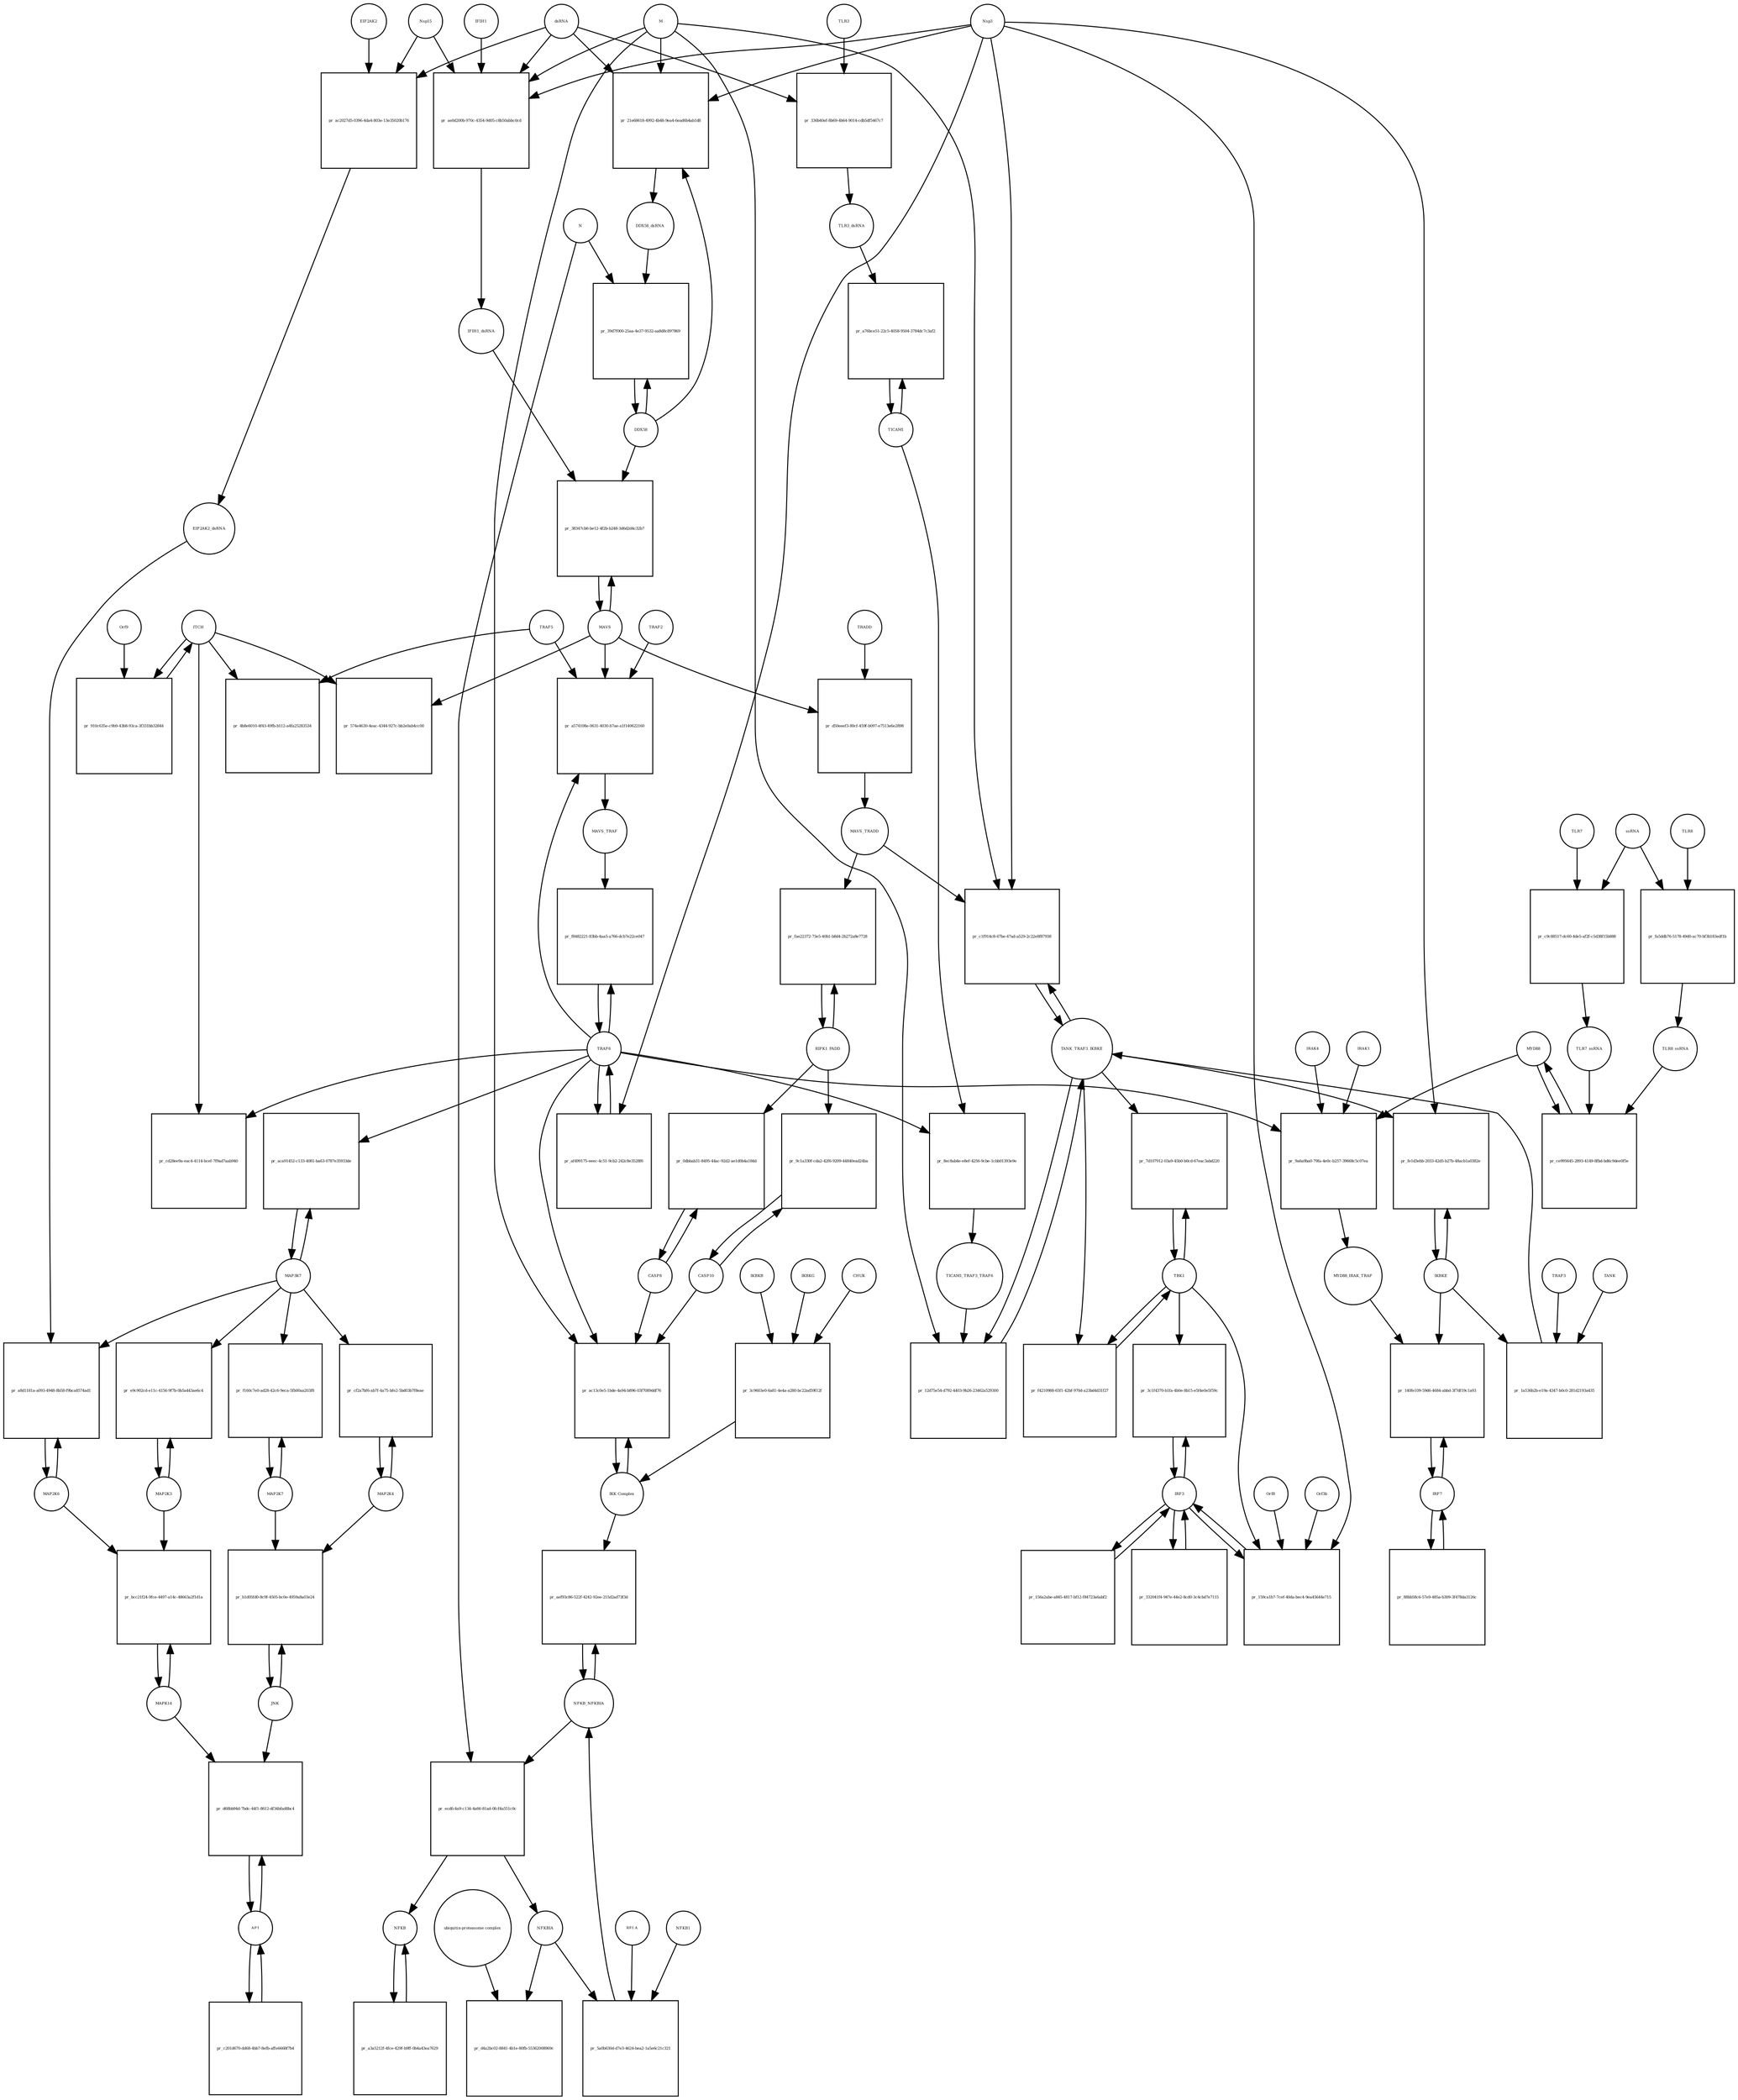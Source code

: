 strict digraph  {
dsRNA [annotation="", bipartite=0, cls="nucleic acid feature", fontsize=4, label=dsRNA, shape=circle];
"pr_21e68618-4992-4b48-9ea4-6ead6b4ab1d8" [annotation="", bipartite=1, cls=process, fontsize=4, label="pr_21e68618-4992-4b48-9ea4-6ead6b4ab1d8", shape=square];
DDX58_dsRNA [annotation="", bipartite=0, cls=complex, fontsize=4, label=DDX58_dsRNA, shape=circle];
M [annotation=urn_miriam_ncbiprotein_1796318601, bipartite=0, cls=macromolecule, fontsize=4, label=M, shape=circle];
Nsp3 [annotation=urn_miriam_ncbiprotein_1802476807, bipartite=0, cls=macromolecule, fontsize=4, label=Nsp3, shape=circle];
DDX58 [annotation=urn_miriam_hgnc_19102, bipartite=0, cls=macromolecule, fontsize=4, label=DDX58, shape=circle];
"pr_ae0d200b-970c-4354-9d05-c8b50abbc0cd" [annotation="", bipartite=1, cls=process, fontsize=4, label="pr_ae0d200b-970c-4354-9d05-c8b50abbc0cd", shape=square];
IFIH1_dsRNA [annotation="", bipartite=0, cls=complex, fontsize=4, label=IFIH1_dsRNA, shape=circle];
Nsp15 [annotation=urn_miriam_ncbiprotein_1802476818, bipartite=0, cls=macromolecule, fontsize=4, label=Nsp15, shape=circle];
IFIH1 [annotation=urn_miriam_hgnc_18873, bipartite=0, cls=macromolecule, fontsize=4, label=IFIH1, shape=circle];
"pr_39d7f000-25aa-4e37-9532-aa8d8c897869" [annotation="", bipartite=1, cls=process, fontsize=4, label="pr_39d7f000-25aa-4e37-9532-aa8d8c897869", shape=square];
N [annotation=urn_miriam_ncbiprotein_1798174255, bipartite=0, cls=macromolecule, fontsize=4, label=N, shape=circle];
MAVS [annotation=urn_miriam_hgnc_29233, bipartite=0, cls="macromolecule multimer", fontsize=4, label=MAVS, shape=circle];
"pr_38347cb6-be12-4f2b-b248-3d6d2d4c32b7" [annotation="", bipartite=1, cls=process, fontsize=4, label="pr_38347cb6-be12-4f2b-b248-3d6d2d4c32b7", shape=square];
NFKB [annotation="", bipartite=0, cls=complex, fontsize=4, label=NFKB, shape=circle];
"pr_a3a5212f-4fce-429f-b9ff-0b4a43ea7629" [annotation="", bipartite=1, cls=process, fontsize=4, label="pr_a3a5212f-4fce-429f-b9ff-0b4a43ea7629", shape=square];
NFKBIA [annotation=urn_miriam_hgnc_7797, bipartite=0, cls=macromolecule, fontsize=4, label=NFKBIA, shape=circle];
"pr_d4a2bc02-8841-4b1e-80fb-55362008969c" [annotation="", bipartite=1, cls=process, fontsize=4, label="pr_d4a2bc02-8841-4b1e-80fb-55362008969c", shape=square];
"ubiquitin-proteasome complex" [annotation="", bipartite=0, cls=complex, fontsize=4, label="ubiquitin-proteasome complex", shape=circle];
IRF3 [annotation=urn_miriam_hgnc_6118, bipartite=0, cls="macromolecule multimer", fontsize=4, label=IRF3, shape=circle];
"pr_3c1f4370-b1fa-4b0e-8b15-e5f4e0e5f59c" [annotation="", bipartite=1, cls=process, fontsize=4, label="pr_3c1f4370-b1fa-4b0e-8b15-e5f4e0e5f59c", shape=square];
TBK1 [annotation="", bipartite=0, cls=macromolecule, fontsize=4, label=TBK1, shape=circle];
"pr_156a2abe-a845-4817-bf12-f84723a6abf2" [annotation="", bipartite=1, cls=process, fontsize=4, label="pr_156a2abe-a845-4817-bf12-f84723a6abf2", shape=square];
"pr_159ca1b7-7cef-40da-bec4-9ea45644e715" [annotation="", bipartite=1, cls=process, fontsize=4, label="pr_159ca1b7-7cef-40da-bec4-9ea45644e715", shape=square];
Orf3b [annotation=urn_miriam_uniprot_P59633, bipartite=0, cls=macromolecule, fontsize=4, label=Orf3b, shape=circle];
Orf8 [annotation=urn_miriam_ncbiprotein_1796318604, bipartite=0, cls=macromolecule, fontsize=4, label=Orf8, shape=circle];
IRF7 [annotation=urn_miriam_hgnc_6122, bipartite=0, cls="macromolecule multimer", fontsize=4, label=IRF7, shape=circle];
"pr_140fe109-59d6-4684-abbd-3f7df19c1a93" [annotation="", bipartite=1, cls=process, fontsize=4, label="pr_140fe109-59d6-4684-abbd-3f7df19c1a93", shape=square];
IKBKE [annotation=urn_miriam_hgnc_14552, bipartite=0, cls=macromolecule, fontsize=4, label=IKBKE, shape=circle];
MYD88_IRAK_TRAF [annotation="", bipartite=0, cls=complex, fontsize=4, label=MYD88_IRAK_TRAF, shape=circle];
"pr_332041f4-947e-44e2-8cd0-3c4cbd7e7115" [annotation="", bipartite=1, cls=process, fontsize=4, label="pr_332041f4-947e-44e2-8cd0-3c4cbd7e7115", shape=square];
"pr_88bb58c6-57e9-485a-b309-3f478da3126c" [annotation="", bipartite=1, cls=process, fontsize=4, label="pr_88bb58c6-57e9-485a-b309-3f478da3126c", shape=square];
TRAF6 [annotation=urn_miriam_hgnc_12036, bipartite=0, cls=macromolecule, fontsize=4, label=TRAF6, shape=circle];
"pr_f8482221-83bb-4aa5-a766-dcb7e22ce047" [annotation="", bipartite=1, cls=process, fontsize=4, label="pr_f8482221-83bb-4aa5-a766-dcb7e22ce047", shape=square];
MAVS_TRAF [annotation="", bipartite=0, cls=complex, fontsize=4, label=MAVS_TRAF, shape=circle];
"pr_574e4630-4eac-4344-927c-bb2e0ab4cc00" [annotation="", bipartite=1, cls=process, fontsize=4, label="pr_574e4630-4eac-4344-927c-bb2e0ab4cc00", shape=square];
ITCH [annotation="", bipartite=0, cls=macromolecule, fontsize=4, label=ITCH, shape=circle];
TRAF5 [annotation=urn_miriam_hgnc_12035, bipartite=0, cls=macromolecule, fontsize=4, label=TRAF5, shape=circle];
"pr_4b8e6010-4f43-49fb-b112-a4fa25283534" [annotation="", bipartite=1, cls=process, fontsize=4, label="pr_4b8e6010-4f43-49fb-b112-a4fa25283534", shape=square];
"pr_cd28ee9a-eac4-4114-bcef-7f9ad7aab940" [annotation="", bipartite=1, cls=process, fontsize=4, label="pr_cd28ee9a-eac4-4114-bcef-7f9ad7aab940", shape=square];
TICAM1 [annotation=urn_miriam_hgnc_18348, bipartite=0, cls=macromolecule, fontsize=4, label=TICAM1, shape=circle];
"pr_a76bce51-22c5-4058-9504-3784dc7c3af2" [annotation="", bipartite=1, cls=process, fontsize=4, label="pr_a76bce51-22c5-4058-9504-3784dc7c3af2", shape=square];
TLR3_dsRNA [annotation="", bipartite=0, cls=complex, fontsize=4, label=TLR3_dsRNA, shape=circle];
TLR3 [annotation=urn_miriam_hgnc_11849, bipartite=0, cls="macromolecule multimer", fontsize=4, label=TLR3, shape=circle];
"pr_336b40ef-8b69-4b64-9014-cdb5df5467c7" [annotation="", bipartite=1, cls=process, fontsize=4, label="pr_336b40ef-8b69-4b64-9014-cdb5df5467c7", shape=square];
"pr_8ec8ab4e-e8ef-4256-9cbe-1cbb01393e9e" [annotation="", bipartite=1, cls=process, fontsize=4, label="pr_8ec8ab4e-e8ef-4256-9cbe-1cbb01393e9e", shape=square];
TICAM1_TRAF3_TRAF6 [annotation="", bipartite=0, cls=complex, fontsize=4, label=TICAM1_TRAF3_TRAF6, shape=circle];
TANK_TRAF3_IKBKE [annotation="", bipartite=0, cls=complex, fontsize=4, label=TANK_TRAF3_IKBKE, shape=circle];
"pr_12d75e54-d792-4403-9b26-23462a529300" [annotation="", bipartite=1, cls=process, fontsize=4, label="pr_12d75e54-d792-4403-9b26-23462a529300", shape=square];
"pr_7d107912-03a9-45b0-b0cd-67eac3abd220" [annotation="", bipartite=1, cls=process, fontsize=4, label="pr_7d107912-03a9-45b0-b0cd-67eac3abd220", shape=square];
"pr_fe1d3ebb-2033-42d5-b27b-48acb1a0382e" [annotation="", bipartite=1, cls=process, fontsize=4, label="pr_fe1d3ebb-2033-42d5-b27b-48acb1a0382e", shape=square];
MYD88 [annotation="", bipartite=0, cls=macromolecule, fontsize=4, label=MYD88, shape=circle];
"pr_9a6a9ba0-79fa-4e0c-b257-39668c5c07ea" [annotation="", bipartite=1, cls=process, fontsize=4, label="pr_9a6a9ba0-79fa-4e0c-b257-39668c5c07ea", shape=square];
IRAK1 [annotation=urn_miriam_hgnc_6112, bipartite=0, cls=macromolecule, fontsize=4, label=IRAK1, shape=circle];
IRAK4 [annotation=urn_miriam_hgnc_17967, bipartite=0, cls=macromolecule, fontsize=4, label=IRAK4, shape=circle];
TLR7 [annotation=urn_miriam_hgnc_15631, bipartite=0, cls=macromolecule, fontsize=4, label=TLR7, shape=circle];
"pr_c9c88517-dc60-4de5-af2f-c5d38f15b888" [annotation="", bipartite=1, cls=process, fontsize=4, label="pr_c9c88517-dc60-4de5-af2f-c5d38f15b888", shape=square];
TLR7_ssRNA [annotation="", bipartite=0, cls=complex, fontsize=4, label=TLR7_ssRNA, shape=circle];
ssRNA [annotation="", bipartite=0, cls="nucleic acid feature", fontsize=4, label=ssRNA, shape=circle];
TLR8 [annotation=urn_miriam_hgnc_15632, bipartite=0, cls=macromolecule, fontsize=4, label=TLR8, shape=circle];
"pr_fa5ddb76-5178-49d0-ac70-bf3b183edf1b" [annotation="", bipartite=1, cls=process, fontsize=4, label="pr_fa5ddb76-5178-49d0-ac70-bf3b183edf1b", shape=square];
TLR8_ssRNA [annotation="", bipartite=0, cls=complex, fontsize=4, label=TLR8_ssRNA, shape=circle];
"pr_ce995645-2893-4149-8fbd-bd6c9dee0f5e" [annotation="", bipartite=1, cls=process, fontsize=4, label="pr_ce995645-2893-4149-8fbd-bd6c9dee0f5e", shape=square];
MAP3K7 [annotation="", bipartite=0, cls=macromolecule, fontsize=4, label=MAP3K7, shape=circle];
"pr_aca91452-c133-4081-ba63-0787e35933de" [annotation="", bipartite=1, cls=process, fontsize=4, label="pr_aca91452-c133-4081-ba63-0787e35933de", shape=square];
TRAF2 [annotation=urn_miriam_hgnc_12032, bipartite=0, cls=macromolecule, fontsize=4, label=TRAF2, shape=circle];
"pr_a574108e-0631-4030-b7ae-a1f140622160" [annotation="", bipartite=1, cls=process, fontsize=4, label="pr_a574108e-0631-4030-b7ae-a1f140622160", shape=square];
"pr_910c635e-c9b9-43b8-93ca-3f331bb32844" [annotation="", bipartite=1, cls=process, fontsize=4, label="pr_910c635e-c9b9-43b8-93ca-3f331bb32844", shape=square];
Orf9 [annotation=urn_miriam_uniprot_P59636, bipartite=0, cls=macromolecule, fontsize=4, label=Orf9, shape=circle];
"pr_d50eeef3-80cf-459f-b097-e7513e6e2898" [annotation="", bipartite=1, cls=process, fontsize=4, label="pr_d50eeef3-80cf-459f-b097-e7513e6e2898", shape=square];
MAVS_TRADD [annotation="", bipartite=0, cls=complex, fontsize=4, label=MAVS_TRADD, shape=circle];
TRADD [annotation=urn_miriam_hgnc_12030, bipartite=0, cls=macromolecule, fontsize=4, label=TRADD, shape=circle];
"pr_af499175-eeec-4c51-9cb2-242c8e3528f6" [annotation="", bipartite=1, cls=process, fontsize=4, label="pr_af499175-eeec-4c51-9cb2-242c8e3528f6", shape=square];
AP1 [annotation="", bipartite=0, cls=complex, fontsize=4, label=AP1, shape=circle];
"pr_d68bb94d-7bdc-44f1-8612-df34bfad8bc4" [annotation="", bipartite=1, cls=process, fontsize=4, label="pr_d68bb94d-7bdc-44f1-8612-df34bfad8bc4", shape=square];
MAPK14 [annotation="", bipartite=0, cls=macromolecule, fontsize=4, label=MAPK14, shape=circle];
JNK [annotation="", bipartite=0, cls=complex, fontsize=4, label=JNK, shape=circle];
"pr_b1d05fd0-8c9f-4505-bc0e-4959a8a03e24" [annotation="", bipartite=1, cls=process, fontsize=4, label="pr_b1d05fd0-8c9f-4505-bc0e-4959a8a03e24", shape=square];
MAP2K7 [annotation="", bipartite=0, cls=macromolecule, fontsize=4, label=MAP2K7, shape=circle];
MAP2K4 [annotation="", bipartite=0, cls=macromolecule, fontsize=4, label=MAP2K4, shape=circle];
"pr_cf2a7bf6-ab7f-4a75-bfe2-5bd03b7f8eae" [annotation="", bipartite=1, cls=process, fontsize=4, label="pr_cf2a7bf6-ab7f-4a75-bfe2-5bd03b7f8eae", shape=square];
"pr_f160c7e0-ad28-42c6-9eca-5fb00aa203f8" [annotation="", bipartite=1, cls=process, fontsize=4, label="pr_f160c7e0-ad28-42c6-9eca-5fb00aa203f8", shape=square];
MAP2K3 [annotation="", bipartite=0, cls=macromolecule, fontsize=4, label=MAP2K3, shape=circle];
"pr_e9c902cd-e11c-4156-9f7b-0b5a443ae6c4" [annotation="", bipartite=1, cls=process, fontsize=4, label="pr_e9c902cd-e11c-4156-9f7b-0b5a443ae6c4", shape=square];
MAP2K6 [annotation="", bipartite=0, cls=macromolecule, fontsize=4, label=MAP2K6, shape=circle];
"pr_a8d1181a-a093-4948-8b58-f9bca8574ad1" [annotation="", bipartite=1, cls=process, fontsize=4, label="pr_a8d1181a-a093-4948-8b58-f9bca8574ad1", shape=square];
EIF2AK2_dsRNA [annotation="", bipartite=0, cls=complex, fontsize=4, label=EIF2AK2_dsRNA, shape=circle];
"pr_ac2027d5-0396-4da4-803e-13e35020b176" [annotation="", bipartite=1, cls=process, fontsize=4, label="pr_ac2027d5-0396-4da4-803e-13e35020b176", shape=square];
EIF2AK2 [annotation=urn_miriam_hgnc_9437, bipartite=0, cls=macromolecule, fontsize=4, label=EIF2AK2, shape=circle];
RIPK1_FADD [annotation="", bipartite=0, cls=complex, fontsize=4, label=RIPK1_FADD, shape=circle];
"pr_fae22372-73e5-40b1-b8d4-2b272a8e7728" [annotation="", bipartite=1, cls=process, fontsize=4, label="pr_fae22372-73e5-40b1-b8d4-2b272a8e7728", shape=square];
CASP8 [annotation="", bipartite=0, cls=macromolecule, fontsize=4, label=CASP8, shape=circle];
"pr_0dbbab31-8495-44ac-92d2-ae1d0b4a184d" [annotation="", bipartite=1, cls=process, fontsize=4, label="pr_0dbbab31-8495-44ac-92d2-ae1d0b4a184d", shape=square];
CASP10 [annotation="", bipartite=0, cls=macromolecule, fontsize=4, label=CASP10, shape=circle];
"pr_9c1a330f-cda2-42f6-9209-44840ead24ba" [annotation="", bipartite=1, cls=process, fontsize=4, label="pr_9c1a330f-cda2-42f6-9209-44840ead24ba", shape=square];
NFKB_NFKBIA [annotation="", bipartite=0, cls=complex, fontsize=4, label=NFKB_NFKBIA, shape=circle];
"pr_aef93c86-522f-4242-92ee-215d2ad73f3d" [annotation="", bipartite=1, cls=process, fontsize=4, label="pr_aef93c86-522f-4242-92ee-215d2ad73f3d", shape=square];
"IKK Complex" [annotation="", bipartite=0, cls=complex, fontsize=4, label="IKK Complex", shape=circle];
"pr_ecdfc4a9-c134-4a66-81ad-0fcf4a551c0c" [annotation="", bipartite=1, cls=process, fontsize=4, label="pr_ecdfc4a9-c134-4a66-81ad-0fcf4a551c0c", shape=square];
"pr_c201d670-dd68-4bb7-8efb-affe6668f7b4" [annotation="", bipartite=1, cls=process, fontsize=4, label="pr_c201d670-dd68-4bb7-8efb-affe6668f7b4", shape=square];
"pr_ac13c0e5-1bde-4a94-b896-03f7089ddf76" [annotation="", bipartite=1, cls=process, fontsize=4, label="pr_ac13c0e5-1bde-4a94-b896-03f7089ddf76", shape=square];
"pr_5a0b630d-d7e3-4624-bea2-1a5e6c21c321" [annotation="", bipartite=1, cls=process, fontsize=4, label="pr_5a0b630d-d7e3-4624-bea2-1a5e6c21c321", shape=square];
RELA [annotation="", bipartite=0, cls=macromolecule, fontsize=4, label=RELA, shape=circle];
NFKB1 [annotation="", bipartite=0, cls=macromolecule, fontsize=4, label=NFKB1, shape=circle];
IKBKG [annotation="", bipartite=0, cls=macromolecule, fontsize=4, label=IKBKG, shape=circle];
"pr_3c9603e0-6a81-4e4a-a280-bc22ad59f12f" [annotation="", bipartite=1, cls=process, fontsize=4, label="pr_3c9603e0-6a81-4e4a-a280-bc22ad59f12f", shape=square];
CHUK [annotation="", bipartite=0, cls=macromolecule, fontsize=4, label=CHUK, shape=circle];
IKBKB [annotation="", bipartite=0, cls=macromolecule, fontsize=4, label=IKBKB, shape=circle];
"pr_c1f914c8-67be-47ad-a529-2c22e8f87938" [annotation="", bipartite=1, cls=process, fontsize=4, label="pr_c1f914c8-67be-47ad-a529-2c22e8f87938", shape=square];
"pr_f4210988-65f1-42bf-970d-a23bd4d31f27" [annotation="", bipartite=1, cls=process, fontsize=4, label="pr_f4210988-65f1-42bf-970d-a23bd4d31f27", shape=square];
"pr_bcc21f24-9fce-4497-a14c-48663a2f1d1a" [annotation="", bipartite=1, cls=process, fontsize=4, label="pr_bcc21f24-9fce-4497-a14c-48663a2f1d1a", shape=square];
TRAF3 [annotation="", bipartite=0, cls=macromolecule, fontsize=4, label=TRAF3, shape=circle];
"pr_1a536b2b-e19a-4347-b0c0-281d2193a435" [annotation="", bipartite=1, cls=process, fontsize=4, label="pr_1a536b2b-e19a-4347-b0c0-281d2193a435", shape=square];
TANK [annotation="", bipartite=0, cls=macromolecule, fontsize=4, label=TANK, shape=circle];
dsRNA -> "pr_21e68618-4992-4b48-9ea4-6ead6b4ab1d8"  [annotation="", interaction_type=consumption];
dsRNA -> "pr_ae0d200b-970c-4354-9d05-c8b50abbc0cd"  [annotation="", interaction_type=consumption];
dsRNA -> "pr_336b40ef-8b69-4b64-9014-cdb5df5467c7"  [annotation="", interaction_type=consumption];
dsRNA -> "pr_ac2027d5-0396-4da4-803e-13e35020b176"  [annotation="", interaction_type=consumption];
"pr_21e68618-4992-4b48-9ea4-6ead6b4ab1d8" -> DDX58_dsRNA  [annotation="", interaction_type=production];
DDX58_dsRNA -> "pr_39d7f000-25aa-4e37-9532-aa8d8c897869"  [annotation="urn_miriam_pubmed_25581309|urn_miriam_pubmed_28148787|urn_miriam_taxonomy_694009", interaction_type=catalysis];
M -> "pr_21e68618-4992-4b48-9ea4-6ead6b4ab1d8"  [annotation="urn_miriam_pubmed_20303872|urn_miriam_pubmed_19380580|urn_miriam_pubmed_31226023|urn_miriam_taxonomy_694009", interaction_type=inhibition];
M -> "pr_ae0d200b-970c-4354-9d05-c8b50abbc0cd"  [annotation="urn_miriam_pubmed_28484023|urn_miriam_pubmed_19380580|urn_miriam_pubmed_31226023|urn_miriam_taxonomy_694009", interaction_type=inhibition];
M -> "pr_12d75e54-d792-4403-9b26-23462a529300"  [annotation="urn_miriam_pubmed_19380580|urn_miriam_pubmed_19366914|urn_miriam_taxonomy_694009", interaction_type=inhibition];
M -> "pr_ac13c0e5-1bde-4a94-b896-03f7089ddf76"  [annotation="urn_miriam_pubmed_19366914|urn_miriam_pubmed_20303872|urn_miriam_pubmed_17705188|urn_miriam_pubmed_694009", interaction_type=inhibition];
M -> "pr_c1f914c8-67be-47ad-a529-2c22e8f87938"  [annotation="urn_miriam_pubmed_19366914|urn_miriam_pubmed_27164085|urn_miriam_pubmed_19380580|urn_miriam_taxonomy_694009", interaction_type=inhibition];
Nsp3 -> "pr_21e68618-4992-4b48-9ea4-6ead6b4ab1d8"  [annotation="urn_miriam_pubmed_20303872|urn_miriam_pubmed_19380580|urn_miriam_pubmed_31226023|urn_miriam_taxonomy_694009", interaction_type=inhibition];
Nsp3 -> "pr_ae0d200b-970c-4354-9d05-c8b50abbc0cd"  [annotation="urn_miriam_pubmed_28484023|urn_miriam_pubmed_19380580|urn_miriam_pubmed_31226023|urn_miriam_taxonomy_694009", interaction_type=inhibition];
Nsp3 -> "pr_159ca1b7-7cef-40da-bec4-9ea45644e715"  [annotation="urn_miriam_pubmed_17761676|urn_miriam_pubmed_31226023|urn_miriam_taxonomy_694009", interaction_type=inhibition];
Nsp3 -> "pr_fe1d3ebb-2033-42d5-b27b-48acb1a0382e"  [annotation="urn_miriam_pubmed_20303872|urn_miriam_pubmed_31226023|urn_miriam_taxonomy_694009", interaction_type=inhibition];
Nsp3 -> "pr_af499175-eeec-4c51-9cb2-242c8e3528f6"  [annotation="urn_miriam_pubmed_27164085|urn_miriam_taxonomy_694009", interaction_type=catalysis];
Nsp3 -> "pr_c1f914c8-67be-47ad-a529-2c22e8f87938"  [annotation="urn_miriam_pubmed_19366914|urn_miriam_pubmed_27164085|urn_miriam_pubmed_19380580|urn_miriam_taxonomy_694009", interaction_type=inhibition];
DDX58 -> "pr_21e68618-4992-4b48-9ea4-6ead6b4ab1d8"  [annotation="", interaction_type=consumption];
DDX58 -> "pr_39d7f000-25aa-4e37-9532-aa8d8c897869"  [annotation="", interaction_type=consumption];
DDX58 -> "pr_38347cb6-be12-4f2b-b248-3d6d2d4c32b7"  [annotation=urn_miriam_pubmed_25581309, interaction_type=catalysis];
"pr_ae0d200b-970c-4354-9d05-c8b50abbc0cd" -> IFIH1_dsRNA  [annotation="", interaction_type=production];
IFIH1_dsRNA -> "pr_38347cb6-be12-4f2b-b248-3d6d2d4c32b7"  [annotation=urn_miriam_pubmed_25581309, interaction_type=catalysis];
Nsp15 -> "pr_ae0d200b-970c-4354-9d05-c8b50abbc0cd"  [annotation="urn_miriam_pubmed_28484023|urn_miriam_pubmed_19380580|urn_miriam_pubmed_31226023|urn_miriam_taxonomy_694009", interaction_type=inhibition];
Nsp15 -> "pr_ac2027d5-0396-4da4-803e-13e35020b176"  [annotation="urn_miriam_pubmed_28484023|urn_miriam_pubmed_19366914|urn_miriam_taxonomy_694009", interaction_type=inhibition];
IFIH1 -> "pr_ae0d200b-970c-4354-9d05-c8b50abbc0cd"  [annotation="", interaction_type=consumption];
"pr_39d7f000-25aa-4e37-9532-aa8d8c897869" -> DDX58  [annotation="", interaction_type=production];
N -> "pr_39d7f000-25aa-4e37-9532-aa8d8c897869"  [annotation="urn_miriam_pubmed_25581309|urn_miriam_pubmed_28148787|urn_miriam_taxonomy_694009", interaction_type=inhibition];
N -> "pr_ecdfc4a9-c134-4a66-81ad-0fcf4a551c0c"  [annotation="urn_miriam_pubmed_16143815|urn_miriam_taxonomy_694009", interaction_type=stimulation];
MAVS -> "pr_38347cb6-be12-4f2b-b248-3d6d2d4c32b7"  [annotation="", interaction_type=consumption];
MAVS -> "pr_574e4630-4eac-4344-927c-bb2e0ab4cc00"  [annotation="", interaction_type=consumption];
MAVS -> "pr_a574108e-0631-4030-b7ae-a1f140622160"  [annotation="", interaction_type=consumption];
MAVS -> "pr_d50eeef3-80cf-459f-b097-e7513e6e2898"  [annotation="", interaction_type=consumption];
"pr_38347cb6-be12-4f2b-b248-3d6d2d4c32b7" -> MAVS  [annotation="", interaction_type=production];
NFKB -> "pr_a3a5212f-4fce-429f-b9ff-0b4a43ea7629"  [annotation="", interaction_type=consumption];
"pr_a3a5212f-4fce-429f-b9ff-0b4a43ea7629" -> NFKB  [annotation="", interaction_type=production];
NFKBIA -> "pr_d4a2bc02-8841-4b1e-80fb-55362008969c"  [annotation="", interaction_type=consumption];
NFKBIA -> "pr_5a0b630d-d7e3-4624-bea2-1a5e6c21c321"  [annotation="", interaction_type=consumption];
"ubiquitin-proteasome complex" -> "pr_d4a2bc02-8841-4b1e-80fb-55362008969c"  [annotation=urn_miriam_pubmed_20303872, interaction_type=catalysis];
IRF3 -> "pr_3c1f4370-b1fa-4b0e-8b15-e5f4e0e5f59c"  [annotation="", interaction_type=consumption];
IRF3 -> "pr_156a2abe-a845-4817-bf12-f84723a6abf2"  [annotation="", interaction_type=consumption];
IRF3 -> "pr_159ca1b7-7cef-40da-bec4-9ea45644e715"  [annotation="", interaction_type=consumption];
IRF3 -> "pr_332041f4-947e-44e2-8cd0-3c4cbd7e7115"  [annotation="", interaction_type=consumption];
"pr_3c1f4370-b1fa-4b0e-8b15-e5f4e0e5f59c" -> IRF3  [annotation="", interaction_type=production];
TBK1 -> "pr_3c1f4370-b1fa-4b0e-8b15-e5f4e0e5f59c"  [annotation=urn_miriam_pubmed_25581309, interaction_type=catalysis];
TBK1 -> "pr_159ca1b7-7cef-40da-bec4-9ea45644e715"  [annotation="urn_miriam_pubmed_17761676|urn_miriam_pubmed_31226023|urn_miriam_taxonomy_694009", interaction_type=catalysis];
TBK1 -> "pr_7d107912-03a9-45b0-b0cd-67eac3abd220"  [annotation="", interaction_type=consumption];
TBK1 -> "pr_f4210988-65f1-42bf-970d-a23bd4d31f27"  [annotation="", interaction_type=consumption];
"pr_156a2abe-a845-4817-bf12-f84723a6abf2" -> IRF3  [annotation="", interaction_type=production];
"pr_159ca1b7-7cef-40da-bec4-9ea45644e715" -> IRF3  [annotation="", interaction_type=production];
Orf3b -> "pr_159ca1b7-7cef-40da-bec4-9ea45644e715"  [annotation="urn_miriam_pubmed_17761676|urn_miriam_pubmed_31226023|urn_miriam_taxonomy_694009", interaction_type=inhibition];
Orf8 -> "pr_159ca1b7-7cef-40da-bec4-9ea45644e715"  [annotation="urn_miriam_pubmed_17761676|urn_miriam_pubmed_31226023|urn_miriam_taxonomy_694009", interaction_type=inhibition];
IRF7 -> "pr_140fe109-59d6-4684-abbd-3f7df19c1a93"  [annotation="", interaction_type=consumption];
IRF7 -> "pr_88bb58c6-57e9-485a-b309-3f478da3126c"  [annotation="", interaction_type=consumption];
"pr_140fe109-59d6-4684-abbd-3f7df19c1a93" -> IRF7  [annotation="", interaction_type=production];
IKBKE -> "pr_140fe109-59d6-4684-abbd-3f7df19c1a93"  [annotation=urn_miriam_pubmed_20303872, interaction_type=catalysis];
IKBKE -> "pr_fe1d3ebb-2033-42d5-b27b-48acb1a0382e"  [annotation="", interaction_type=consumption];
IKBKE -> "pr_1a536b2b-e19a-4347-b0c0-281d2193a435"  [annotation="", interaction_type=consumption];
MYD88_IRAK_TRAF -> "pr_140fe109-59d6-4684-abbd-3f7df19c1a93"  [annotation=urn_miriam_pubmed_20303872, interaction_type=catalysis];
"pr_332041f4-947e-44e2-8cd0-3c4cbd7e7115" -> IRF3  [annotation="", interaction_type=production];
"pr_88bb58c6-57e9-485a-b309-3f478da3126c" -> IRF7  [annotation="", interaction_type=production];
TRAF6 -> "pr_f8482221-83bb-4aa5-a766-dcb7e22ce047"  [annotation="", interaction_type=consumption];
TRAF6 -> "pr_cd28ee9a-eac4-4114-bcef-7f9ad7aab940"  [annotation="", interaction_type=consumption];
TRAF6 -> "pr_8ec8ab4e-e8ef-4256-9cbe-1cbb01393e9e"  [annotation="", interaction_type=consumption];
TRAF6 -> "pr_9a6a9ba0-79fa-4e0c-b257-39668c5c07ea"  [annotation="", interaction_type=consumption];
TRAF6 -> "pr_aca91452-c133-4081-ba63-0787e35933de"  [annotation=urn_miriam_pubmed_19366914, interaction_type=stimulation];
TRAF6 -> "pr_a574108e-0631-4030-b7ae-a1f140622160"  [annotation="", interaction_type=consumption];
TRAF6 -> "pr_af499175-eeec-4c51-9cb2-242c8e3528f6"  [annotation="", interaction_type=consumption];
TRAF6 -> "pr_ac13c0e5-1bde-4a94-b896-03f7089ddf76"  [annotation="urn_miriam_pubmed_19366914|urn_miriam_pubmed_20303872|urn_miriam_pubmed_17705188|urn_miriam_pubmed_694009", interaction_type=stimulation];
"pr_f8482221-83bb-4aa5-a766-dcb7e22ce047" -> TRAF6  [annotation="", interaction_type=production];
MAVS_TRAF -> "pr_f8482221-83bb-4aa5-a766-dcb7e22ce047"  [annotation=urn_miriam_pubmed_19366914, interaction_type=catalysis];
ITCH -> "pr_574e4630-4eac-4344-927c-bb2e0ab4cc00"  [annotation=urn_miriam_pubmed_25135833, interaction_type=catalysis];
ITCH -> "pr_4b8e6010-4f43-49fb-b112-a4fa25283534"  [annotation=urn_miriam_pubmed_25135833, interaction_type=catalysis];
ITCH -> "pr_cd28ee9a-eac4-4114-bcef-7f9ad7aab940"  [annotation=urn_miriam_pubmed_25135833, interaction_type=catalysis];
ITCH -> "pr_910c635e-c9b9-43b8-93ca-3f331bb32844"  [annotation="", interaction_type=consumption];
TRAF5 -> "pr_4b8e6010-4f43-49fb-b112-a4fa25283534"  [annotation="", interaction_type=consumption];
TRAF5 -> "pr_a574108e-0631-4030-b7ae-a1f140622160"  [annotation="", interaction_type=consumption];
TICAM1 -> "pr_a76bce51-22c5-4058-9504-3784dc7c3af2"  [annotation="", interaction_type=consumption];
TICAM1 -> "pr_8ec8ab4e-e8ef-4256-9cbe-1cbb01393e9e"  [annotation="", interaction_type=consumption];
"pr_a76bce51-22c5-4058-9504-3784dc7c3af2" -> TICAM1  [annotation="", interaction_type=production];
TLR3_dsRNA -> "pr_a76bce51-22c5-4058-9504-3784dc7c3af2"  [annotation=urn_miriam_pubmed_20303872, interaction_type=stimulation];
TLR3 -> "pr_336b40ef-8b69-4b64-9014-cdb5df5467c7"  [annotation="", interaction_type=consumption];
"pr_336b40ef-8b69-4b64-9014-cdb5df5467c7" -> TLR3_dsRNA  [annotation="", interaction_type=production];
"pr_8ec8ab4e-e8ef-4256-9cbe-1cbb01393e9e" -> TICAM1_TRAF3_TRAF6  [annotation="", interaction_type=production];
TICAM1_TRAF3_TRAF6 -> "pr_12d75e54-d792-4403-9b26-23462a529300"  [annotation="urn_miriam_pubmed_19380580|urn_miriam_pubmed_19366914|urn_miriam_taxonomy_694009", interaction_type=stimulation];
TANK_TRAF3_IKBKE -> "pr_12d75e54-d792-4403-9b26-23462a529300"  [annotation="", interaction_type=consumption];
TANK_TRAF3_IKBKE -> "pr_7d107912-03a9-45b0-b0cd-67eac3abd220"  [annotation=urn_miriam_pubmed_20303872, interaction_type=stimulation];
TANK_TRAF3_IKBKE -> "pr_fe1d3ebb-2033-42d5-b27b-48acb1a0382e"  [annotation="urn_miriam_pubmed_20303872|urn_miriam_pubmed_31226023|urn_miriam_taxonomy_694009", interaction_type=stimulation];
TANK_TRAF3_IKBKE -> "pr_c1f914c8-67be-47ad-a529-2c22e8f87938"  [annotation="", interaction_type=consumption];
TANK_TRAF3_IKBKE -> "pr_f4210988-65f1-42bf-970d-a23bd4d31f27"  [annotation=urn_miriam_pubmed_19366914, interaction_type=stimulation];
"pr_12d75e54-d792-4403-9b26-23462a529300" -> TANK_TRAF3_IKBKE  [annotation="", interaction_type=production];
"pr_7d107912-03a9-45b0-b0cd-67eac3abd220" -> TBK1  [annotation="", interaction_type=production];
"pr_fe1d3ebb-2033-42d5-b27b-48acb1a0382e" -> IKBKE  [annotation="", interaction_type=production];
MYD88 -> "pr_9a6a9ba0-79fa-4e0c-b257-39668c5c07ea"  [annotation="", interaction_type=consumption];
MYD88 -> "pr_ce995645-2893-4149-8fbd-bd6c9dee0f5e"  [annotation="", interaction_type=consumption];
"pr_9a6a9ba0-79fa-4e0c-b257-39668c5c07ea" -> MYD88_IRAK_TRAF  [annotation="", interaction_type=production];
IRAK1 -> "pr_9a6a9ba0-79fa-4e0c-b257-39668c5c07ea"  [annotation="", interaction_type=consumption];
IRAK4 -> "pr_9a6a9ba0-79fa-4e0c-b257-39668c5c07ea"  [annotation="", interaction_type=consumption];
TLR7 -> "pr_c9c88517-dc60-4de5-af2f-c5d38f15b888"  [annotation="", interaction_type=consumption];
"pr_c9c88517-dc60-4de5-af2f-c5d38f15b888" -> TLR7_ssRNA  [annotation="", interaction_type=production];
TLR7_ssRNA -> "pr_ce995645-2893-4149-8fbd-bd6c9dee0f5e"  [annotation=urn_miriam_pubmed_19366914, interaction_type=stimulation];
ssRNA -> "pr_c9c88517-dc60-4de5-af2f-c5d38f15b888"  [annotation="", interaction_type=consumption];
ssRNA -> "pr_fa5ddb76-5178-49d0-ac70-bf3b183edf1b"  [annotation="", interaction_type=consumption];
TLR8 -> "pr_fa5ddb76-5178-49d0-ac70-bf3b183edf1b"  [annotation="", interaction_type=consumption];
"pr_fa5ddb76-5178-49d0-ac70-bf3b183edf1b" -> TLR8_ssRNA  [annotation="", interaction_type=production];
TLR8_ssRNA -> "pr_ce995645-2893-4149-8fbd-bd6c9dee0f5e"  [annotation=urn_miriam_pubmed_19366914, interaction_type=stimulation];
"pr_ce995645-2893-4149-8fbd-bd6c9dee0f5e" -> MYD88  [annotation="", interaction_type=production];
MAP3K7 -> "pr_aca91452-c133-4081-ba63-0787e35933de"  [annotation="", interaction_type=consumption];
MAP3K7 -> "pr_cf2a7bf6-ab7f-4a75-bfe2-5bd03b7f8eae"  [annotation=urn_miriam_pubmed_19366914, interaction_type=catalysis];
MAP3K7 -> "pr_f160c7e0-ad28-42c6-9eca-5fb00aa203f8"  [annotation=urn_miriam_pubmed_19366914, interaction_type=catalysis];
MAP3K7 -> "pr_e9c902cd-e11c-4156-9f7b-0b5a443ae6c4"  [annotation=urn_miriam_pubmed_19366914, interaction_type=catalysis];
MAP3K7 -> "pr_a8d1181a-a093-4948-8b58-f9bca8574ad1"  [annotation=urn_miriam_pubmed_19366914, interaction_type=catalysis];
"pr_aca91452-c133-4081-ba63-0787e35933de" -> MAP3K7  [annotation="", interaction_type=production];
TRAF2 -> "pr_a574108e-0631-4030-b7ae-a1f140622160"  [annotation="", interaction_type=consumption];
"pr_a574108e-0631-4030-b7ae-a1f140622160" -> MAVS_TRAF  [annotation="", interaction_type=production];
"pr_910c635e-c9b9-43b8-93ca-3f331bb32844" -> ITCH  [annotation="", interaction_type=production];
Orf9 -> "pr_910c635e-c9b9-43b8-93ca-3f331bb32844"  [annotation="urn_miriam_pubmed_25135833|urn_miriam_taxonomy_694009", interaction_type=stimulation];
"pr_d50eeef3-80cf-459f-b097-e7513e6e2898" -> MAVS_TRADD  [annotation="", interaction_type=production];
MAVS_TRADD -> "pr_fae22372-73e5-40b1-b8d4-2b272a8e7728"  [annotation=urn_miriam_pubmed_19366914, interaction_type=stimulation];
MAVS_TRADD -> "pr_c1f914c8-67be-47ad-a529-2c22e8f87938"  [annotation="urn_miriam_pubmed_19366914|urn_miriam_pubmed_27164085|urn_miriam_pubmed_19380580|urn_miriam_taxonomy_694009", interaction_type=stimulation];
TRADD -> "pr_d50eeef3-80cf-459f-b097-e7513e6e2898"  [annotation="", interaction_type=consumption];
"pr_af499175-eeec-4c51-9cb2-242c8e3528f6" -> TRAF6  [annotation="", interaction_type=production];
AP1 -> "pr_d68bb94d-7bdc-44f1-8612-df34bfad8bc4"  [annotation="", interaction_type=consumption];
AP1 -> "pr_c201d670-dd68-4bb7-8efb-affe6668f7b4"  [annotation="", interaction_type=consumption];
"pr_d68bb94d-7bdc-44f1-8612-df34bfad8bc4" -> AP1  [annotation="", interaction_type=production];
MAPK14 -> "pr_d68bb94d-7bdc-44f1-8612-df34bfad8bc4"  [annotation=urn_miriam_pubmed_19366914, interaction_type=stimulation];
MAPK14 -> "pr_bcc21f24-9fce-4497-a14c-48663a2f1d1a"  [annotation="", interaction_type=consumption];
JNK -> "pr_d68bb94d-7bdc-44f1-8612-df34bfad8bc4"  [annotation=urn_miriam_pubmed_19366914, interaction_type=stimulation];
JNK -> "pr_b1d05fd0-8c9f-4505-bc0e-4959a8a03e24"  [annotation="", interaction_type=consumption];
"pr_b1d05fd0-8c9f-4505-bc0e-4959a8a03e24" -> JNK  [annotation="", interaction_type=production];
MAP2K7 -> "pr_b1d05fd0-8c9f-4505-bc0e-4959a8a03e24"  [annotation=urn_miriam_pubmed_19366914, interaction_type=catalysis];
MAP2K7 -> "pr_f160c7e0-ad28-42c6-9eca-5fb00aa203f8"  [annotation="", interaction_type=consumption];
MAP2K4 -> "pr_b1d05fd0-8c9f-4505-bc0e-4959a8a03e24"  [annotation=urn_miriam_pubmed_19366914, interaction_type=catalysis];
MAP2K4 -> "pr_cf2a7bf6-ab7f-4a75-bfe2-5bd03b7f8eae"  [annotation="", interaction_type=consumption];
"pr_cf2a7bf6-ab7f-4a75-bfe2-5bd03b7f8eae" -> MAP2K4  [annotation="", interaction_type=production];
"pr_f160c7e0-ad28-42c6-9eca-5fb00aa203f8" -> MAP2K7  [annotation="", interaction_type=production];
MAP2K3 -> "pr_e9c902cd-e11c-4156-9f7b-0b5a443ae6c4"  [annotation="", interaction_type=consumption];
MAP2K3 -> "pr_bcc21f24-9fce-4497-a14c-48663a2f1d1a"  [annotation=urn_miriam_pubmed_19366914, interaction_type=catalysis];
"pr_e9c902cd-e11c-4156-9f7b-0b5a443ae6c4" -> MAP2K3  [annotation="", interaction_type=production];
MAP2K6 -> "pr_a8d1181a-a093-4948-8b58-f9bca8574ad1"  [annotation="", interaction_type=consumption];
MAP2K6 -> "pr_bcc21f24-9fce-4497-a14c-48663a2f1d1a"  [annotation=urn_miriam_pubmed_19366914, interaction_type=catalysis];
"pr_a8d1181a-a093-4948-8b58-f9bca8574ad1" -> MAP2K6  [annotation="", interaction_type=production];
EIF2AK2_dsRNA -> "pr_a8d1181a-a093-4948-8b58-f9bca8574ad1"  [annotation=urn_miriam_pubmed_19366914, interaction_type=stimulation];
"pr_ac2027d5-0396-4da4-803e-13e35020b176" -> EIF2AK2_dsRNA  [annotation="", interaction_type=production];
EIF2AK2 -> "pr_ac2027d5-0396-4da4-803e-13e35020b176"  [annotation="", interaction_type=consumption];
RIPK1_FADD -> "pr_fae22372-73e5-40b1-b8d4-2b272a8e7728"  [annotation="", interaction_type=consumption];
RIPK1_FADD -> "pr_0dbbab31-8495-44ac-92d2-ae1d0b4a184d"  [annotation=urn_miriam_pubmed_19366914, interaction_type=stimulation];
RIPK1_FADD -> "pr_9c1a330f-cda2-42f6-9209-44840ead24ba"  [annotation=urn_miriam_pubmed_20303872, interaction_type=stimulation];
"pr_fae22372-73e5-40b1-b8d4-2b272a8e7728" -> RIPK1_FADD  [annotation="", interaction_type=production];
CASP8 -> "pr_0dbbab31-8495-44ac-92d2-ae1d0b4a184d"  [annotation="", interaction_type=consumption];
CASP8 -> "pr_ac13c0e5-1bde-4a94-b896-03f7089ddf76"  [annotation="urn_miriam_pubmed_19366914|urn_miriam_pubmed_20303872|urn_miriam_pubmed_17705188|urn_miriam_pubmed_694009", interaction_type=stimulation];
"pr_0dbbab31-8495-44ac-92d2-ae1d0b4a184d" -> CASP8  [annotation="", interaction_type=production];
CASP10 -> "pr_9c1a330f-cda2-42f6-9209-44840ead24ba"  [annotation="", interaction_type=consumption];
CASP10 -> "pr_ac13c0e5-1bde-4a94-b896-03f7089ddf76"  [annotation="urn_miriam_pubmed_19366914|urn_miriam_pubmed_20303872|urn_miriam_pubmed_17705188|urn_miriam_pubmed_694009", interaction_type=stimulation];
"pr_9c1a330f-cda2-42f6-9209-44840ead24ba" -> CASP10  [annotation="", interaction_type=production];
NFKB_NFKBIA -> "pr_aef93c86-522f-4242-92ee-215d2ad73f3d"  [annotation="", interaction_type=consumption];
NFKB_NFKBIA -> "pr_ecdfc4a9-c134-4a66-81ad-0fcf4a551c0c"  [annotation="", interaction_type=consumption];
"pr_aef93c86-522f-4242-92ee-215d2ad73f3d" -> NFKB_NFKBIA  [annotation="", interaction_type=production];
"IKK Complex" -> "pr_aef93c86-522f-4242-92ee-215d2ad73f3d"  [annotation=urn_miriam_pubmed_19366914, interaction_type=catalysis];
"IKK Complex" -> "pr_ac13c0e5-1bde-4a94-b896-03f7089ddf76"  [annotation="", interaction_type=consumption];
"pr_ecdfc4a9-c134-4a66-81ad-0fcf4a551c0c" -> NFKB  [annotation="", interaction_type=production];
"pr_ecdfc4a9-c134-4a66-81ad-0fcf4a551c0c" -> NFKBIA  [annotation="", interaction_type=production];
"pr_c201d670-dd68-4bb7-8efb-affe6668f7b4" -> AP1  [annotation="", interaction_type=production];
"pr_ac13c0e5-1bde-4a94-b896-03f7089ddf76" -> "IKK Complex"  [annotation="", interaction_type=production];
"pr_5a0b630d-d7e3-4624-bea2-1a5e6c21c321" -> NFKB_NFKBIA  [annotation="", interaction_type=production];
RELA -> "pr_5a0b630d-d7e3-4624-bea2-1a5e6c21c321"  [annotation="", interaction_type=consumption];
NFKB1 -> "pr_5a0b630d-d7e3-4624-bea2-1a5e6c21c321"  [annotation="", interaction_type=consumption];
IKBKG -> "pr_3c9603e0-6a81-4e4a-a280-bc22ad59f12f"  [annotation="", interaction_type=consumption];
"pr_3c9603e0-6a81-4e4a-a280-bc22ad59f12f" -> "IKK Complex"  [annotation="", interaction_type=production];
CHUK -> "pr_3c9603e0-6a81-4e4a-a280-bc22ad59f12f"  [annotation="", interaction_type=consumption];
IKBKB -> "pr_3c9603e0-6a81-4e4a-a280-bc22ad59f12f"  [annotation="", interaction_type=consumption];
"pr_c1f914c8-67be-47ad-a529-2c22e8f87938" -> TANK_TRAF3_IKBKE  [annotation="", interaction_type=production];
"pr_f4210988-65f1-42bf-970d-a23bd4d31f27" -> TBK1  [annotation="", interaction_type=production];
"pr_bcc21f24-9fce-4497-a14c-48663a2f1d1a" -> MAPK14  [annotation="", interaction_type=production];
TRAF3 -> "pr_1a536b2b-e19a-4347-b0c0-281d2193a435"  [annotation="", interaction_type=consumption];
"pr_1a536b2b-e19a-4347-b0c0-281d2193a435" -> TANK_TRAF3_IKBKE  [annotation="", interaction_type=production];
TANK -> "pr_1a536b2b-e19a-4347-b0c0-281d2193a435"  [annotation="", interaction_type=consumption];
}
